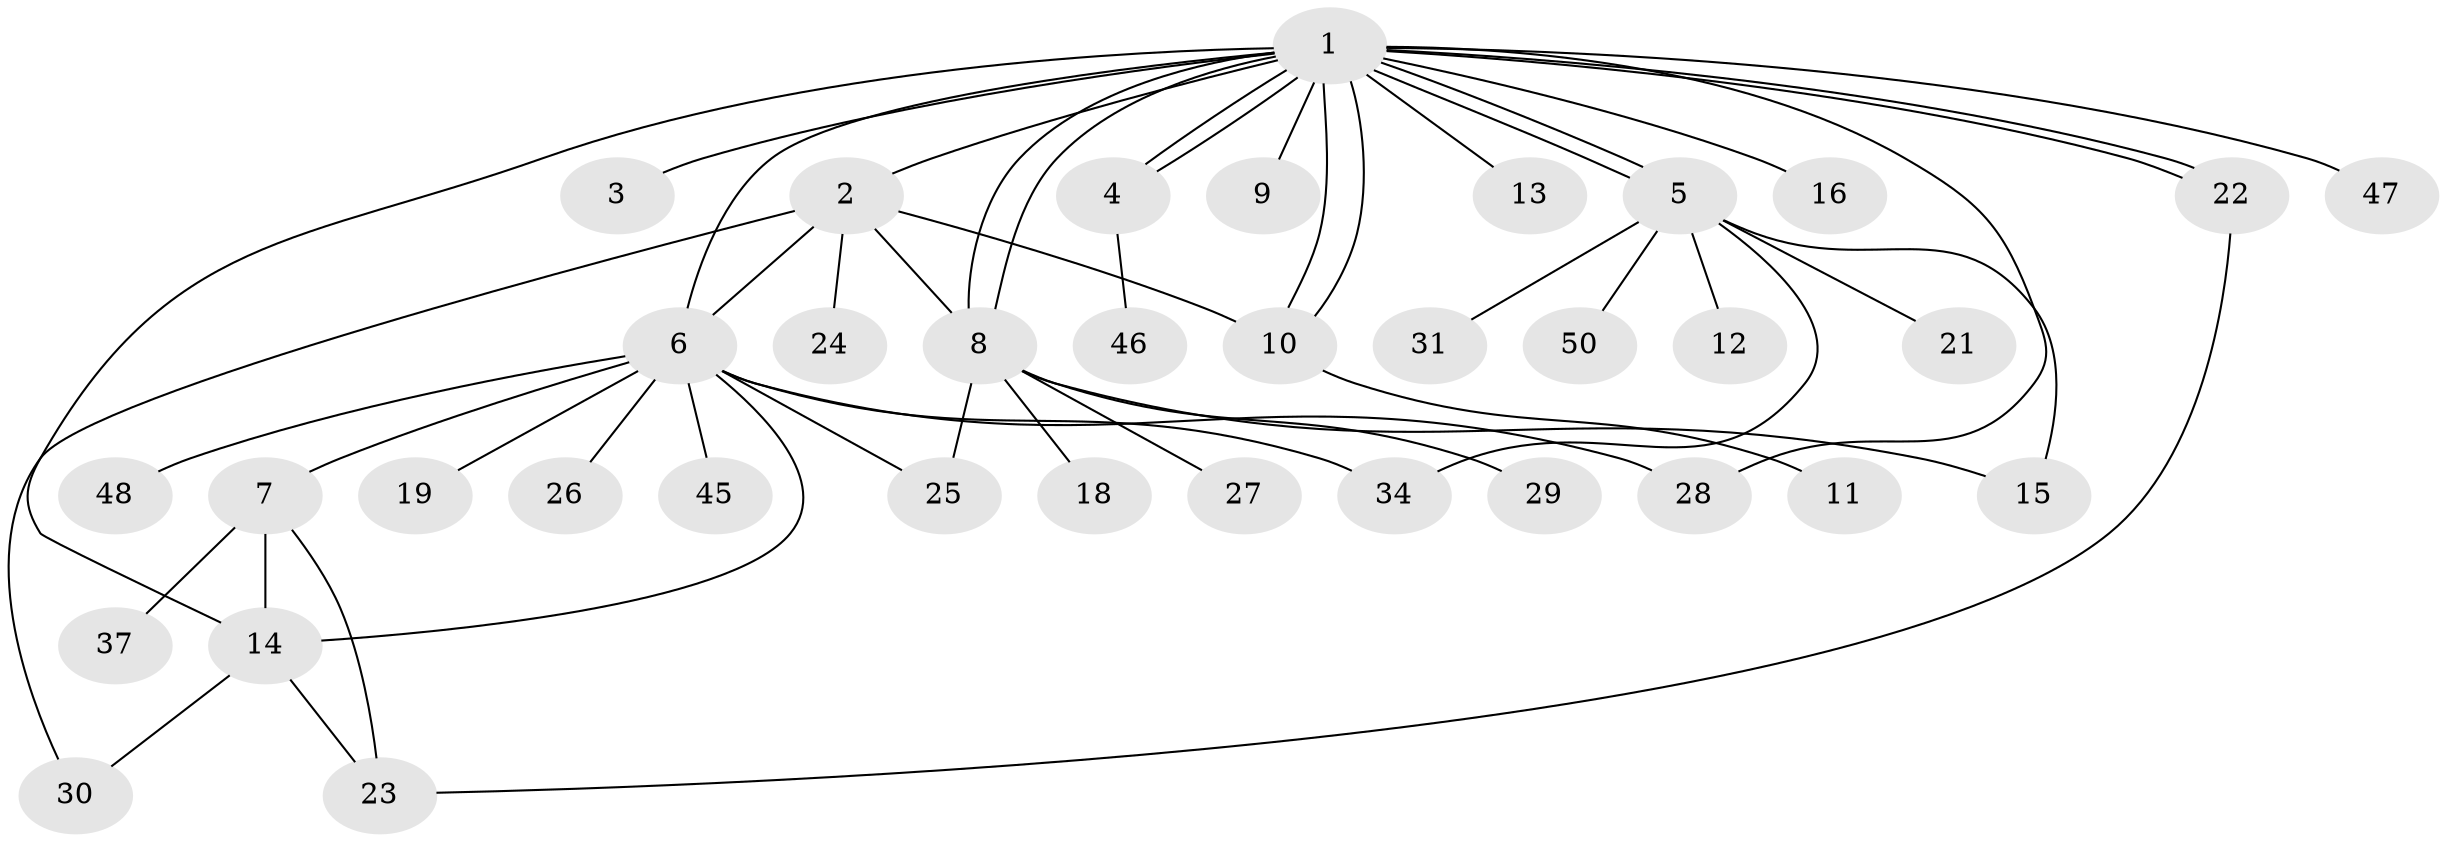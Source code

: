 // original degree distribution, {20: 0.019230769230769232, 6: 0.019230769230769232, 1: 0.5384615384615384, 3: 0.07692307692307693, 8: 0.019230769230769232, 12: 0.019230769230769232, 4: 0.09615384615384616, 11: 0.019230769230769232, 5: 0.019230769230769232, 2: 0.17307692307692307}
// Generated by graph-tools (version 1.1) at 2025/18/03/04/25 18:18:29]
// undirected, 36 vertices, 52 edges
graph export_dot {
graph [start="1"]
  node [color=gray90,style=filled];
  1;
  2;
  3;
  4;
  5;
  6 [super="+20"];
  7;
  8 [super="+51+44"];
  9;
  10 [super="+43+40"];
  11;
  12;
  13;
  14 [super="+41+32"];
  15 [super="+17"];
  16;
  18;
  19;
  21;
  22;
  23 [super="+49"];
  24;
  25 [super="+39"];
  26;
  27;
  28;
  29 [super="+35+36"];
  30;
  31;
  34;
  37;
  45;
  46;
  47;
  48;
  50;
  1 -- 2;
  1 -- 3;
  1 -- 4;
  1 -- 4;
  1 -- 5;
  1 -- 5;
  1 -- 6 [weight=2];
  1 -- 8;
  1 -- 8;
  1 -- 9;
  1 -- 10;
  1 -- 10;
  1 -- 13;
  1 -- 14;
  1 -- 16;
  1 -- 22;
  1 -- 22;
  1 -- 28;
  1 -- 47;
  2 -- 6;
  2 -- 8;
  2 -- 24;
  2 -- 30;
  2 -- 10;
  4 -- 46;
  5 -- 12;
  5 -- 15;
  5 -- 21;
  5 -- 31;
  5 -- 34;
  5 -- 50;
  6 -- 7;
  6 -- 19;
  6 -- 25;
  6 -- 26;
  6 -- 28;
  6 -- 34;
  6 -- 45;
  6 -- 48;
  6 -- 14;
  7 -- 14;
  7 -- 23;
  7 -- 37;
  8 -- 18;
  8 -- 25;
  8 -- 27;
  8 -- 29 [weight=2];
  8 -- 15;
  10 -- 11;
  14 -- 23;
  14 -- 30;
  22 -- 23;
}
